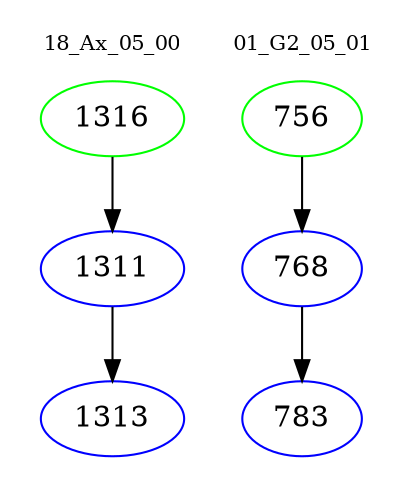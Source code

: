 digraph{
subgraph cluster_0 {
color = white
label = "18_Ax_05_00";
fontsize=10;
T0_1316 [label="1316", color="green"]
T0_1316 -> T0_1311 [color="black"]
T0_1311 [label="1311", color="blue"]
T0_1311 -> T0_1313 [color="black"]
T0_1313 [label="1313", color="blue"]
}
subgraph cluster_1 {
color = white
label = "01_G2_05_01";
fontsize=10;
T1_756 [label="756", color="green"]
T1_756 -> T1_768 [color="black"]
T1_768 [label="768", color="blue"]
T1_768 -> T1_783 [color="black"]
T1_783 [label="783", color="blue"]
}
}
